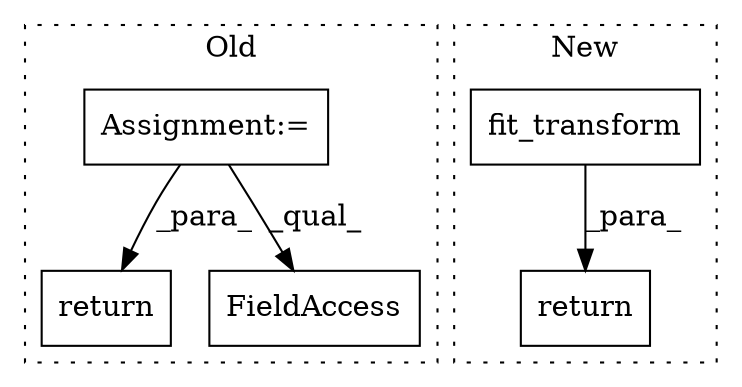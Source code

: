 digraph G {
subgraph cluster0 {
1 [label="return" a="41" s="11633" l="7" shape="box"];
4 [label="Assignment:=" a="7" s="11432" l="1" shape="box"];
5 [label="FieldAccess" a="22" s="11598" l="9" shape="box"];
label = "Old";
style="dotted";
}
subgraph cluster1 {
2 [label="fit_transform" a="32" s="9570,9585" l="14,1" shape="box"];
3 [label="return" a="41" s="9550" l="7" shape="box"];
label = "New";
style="dotted";
}
2 -> 3 [label="_para_"];
4 -> 1 [label="_para_"];
4 -> 5 [label="_qual_"];
}